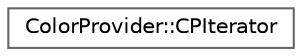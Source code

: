 digraph "Иерархия классов. Графический вид."
{
 // INTERACTIVE_SVG=YES
 // LATEX_PDF_SIZE
  bgcolor="transparent";
  edge [fontname=Helvetica,fontsize=10,labelfontname=Helvetica,labelfontsize=10];
  node [fontname=Helvetica,fontsize=10,shape=box,height=0.2,width=0.4];
  rankdir="LR";
  Node0 [id="Node000000",label="ColorProvider::CPIterator",height=0.2,width=0.4,color="grey40", fillcolor="white", style="filled",URL="$d0/db8/class_scenegraph_1_1_utils_1_1_color_provider.html#dc/d77/struct_scenegraph_1_1_utils_1_1_color_provider_1_1_c_p_iterator",tooltip=" "];
}
